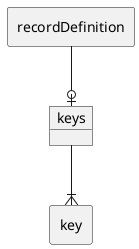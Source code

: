 @startuml
allowmixing
skinparam linetype ortho

rectangle "recordDefinition" as p1
rectangle "key" as c1
object "keys" as e
p1 --o| e
e --|{ c1
@enduml